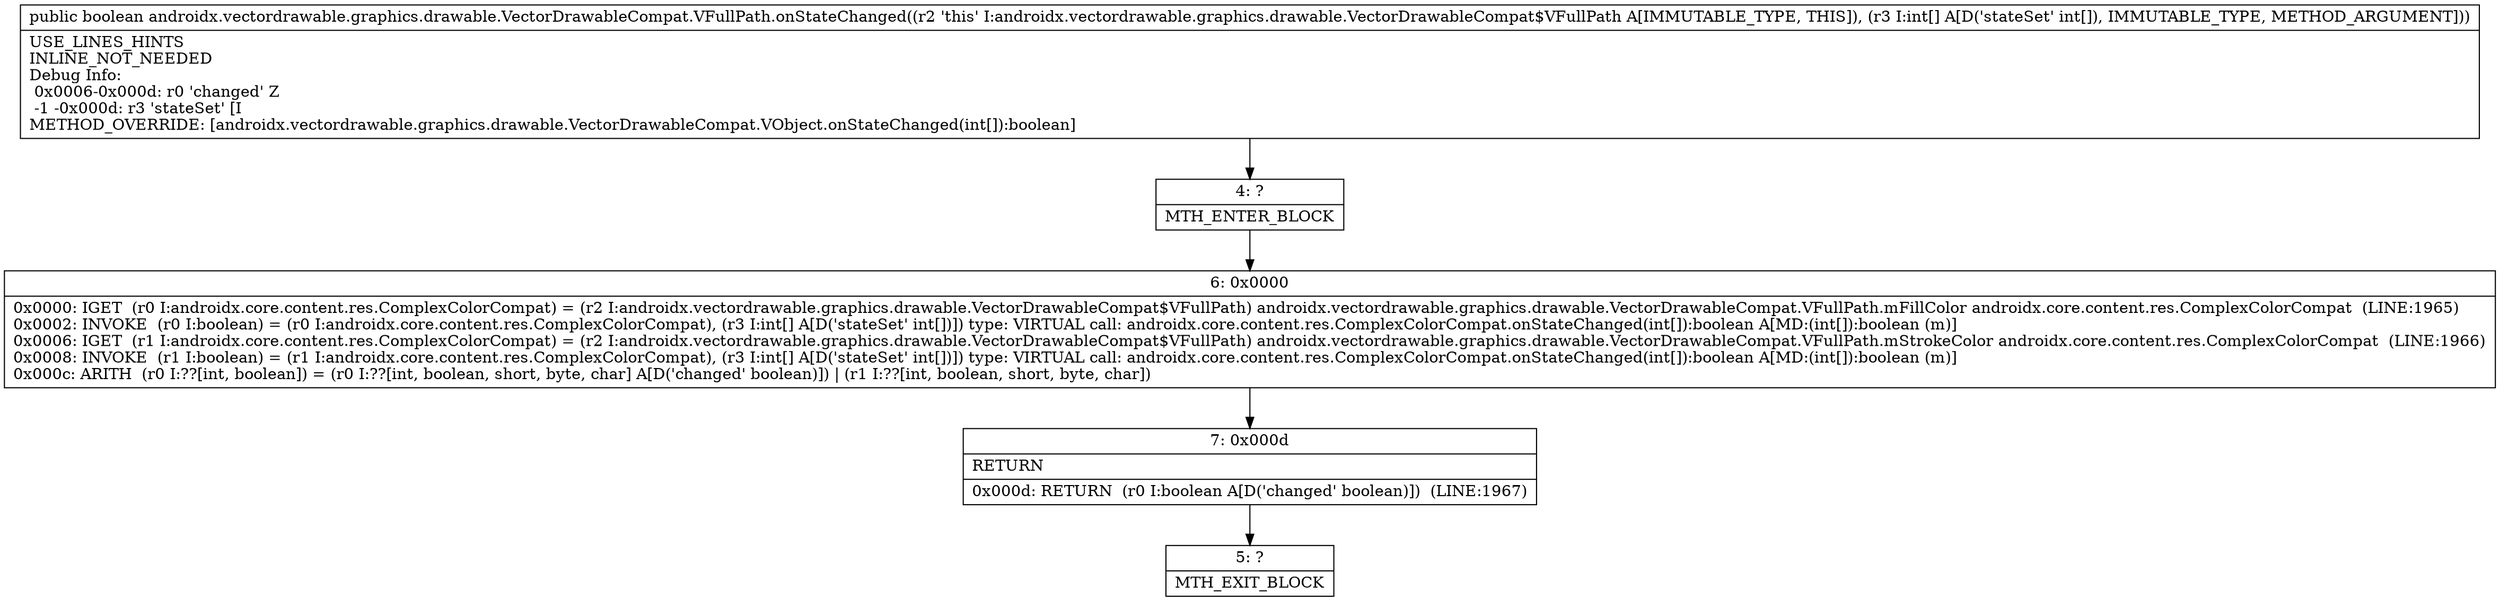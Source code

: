 digraph "CFG forandroidx.vectordrawable.graphics.drawable.VectorDrawableCompat.VFullPath.onStateChanged([I)Z" {
Node_4 [shape=record,label="{4\:\ ?|MTH_ENTER_BLOCK\l}"];
Node_6 [shape=record,label="{6\:\ 0x0000|0x0000: IGET  (r0 I:androidx.core.content.res.ComplexColorCompat) = (r2 I:androidx.vectordrawable.graphics.drawable.VectorDrawableCompat$VFullPath) androidx.vectordrawable.graphics.drawable.VectorDrawableCompat.VFullPath.mFillColor androidx.core.content.res.ComplexColorCompat  (LINE:1965)\l0x0002: INVOKE  (r0 I:boolean) = (r0 I:androidx.core.content.res.ComplexColorCompat), (r3 I:int[] A[D('stateSet' int[])]) type: VIRTUAL call: androidx.core.content.res.ComplexColorCompat.onStateChanged(int[]):boolean A[MD:(int[]):boolean (m)]\l0x0006: IGET  (r1 I:androidx.core.content.res.ComplexColorCompat) = (r2 I:androidx.vectordrawable.graphics.drawable.VectorDrawableCompat$VFullPath) androidx.vectordrawable.graphics.drawable.VectorDrawableCompat.VFullPath.mStrokeColor androidx.core.content.res.ComplexColorCompat  (LINE:1966)\l0x0008: INVOKE  (r1 I:boolean) = (r1 I:androidx.core.content.res.ComplexColorCompat), (r3 I:int[] A[D('stateSet' int[])]) type: VIRTUAL call: androidx.core.content.res.ComplexColorCompat.onStateChanged(int[]):boolean A[MD:(int[]):boolean (m)]\l0x000c: ARITH  (r0 I:??[int, boolean]) = (r0 I:??[int, boolean, short, byte, char] A[D('changed' boolean)]) \| (r1 I:??[int, boolean, short, byte, char]) \l}"];
Node_7 [shape=record,label="{7\:\ 0x000d|RETURN\l|0x000d: RETURN  (r0 I:boolean A[D('changed' boolean)])  (LINE:1967)\l}"];
Node_5 [shape=record,label="{5\:\ ?|MTH_EXIT_BLOCK\l}"];
MethodNode[shape=record,label="{public boolean androidx.vectordrawable.graphics.drawable.VectorDrawableCompat.VFullPath.onStateChanged((r2 'this' I:androidx.vectordrawable.graphics.drawable.VectorDrawableCompat$VFullPath A[IMMUTABLE_TYPE, THIS]), (r3 I:int[] A[D('stateSet' int[]), IMMUTABLE_TYPE, METHOD_ARGUMENT]))  | USE_LINES_HINTS\lINLINE_NOT_NEEDED\lDebug Info:\l  0x0006\-0x000d: r0 'changed' Z\l  \-1 \-0x000d: r3 'stateSet' [I\lMETHOD_OVERRIDE: [androidx.vectordrawable.graphics.drawable.VectorDrawableCompat.VObject.onStateChanged(int[]):boolean]\l}"];
MethodNode -> Node_4;Node_4 -> Node_6;
Node_6 -> Node_7;
Node_7 -> Node_5;
}

